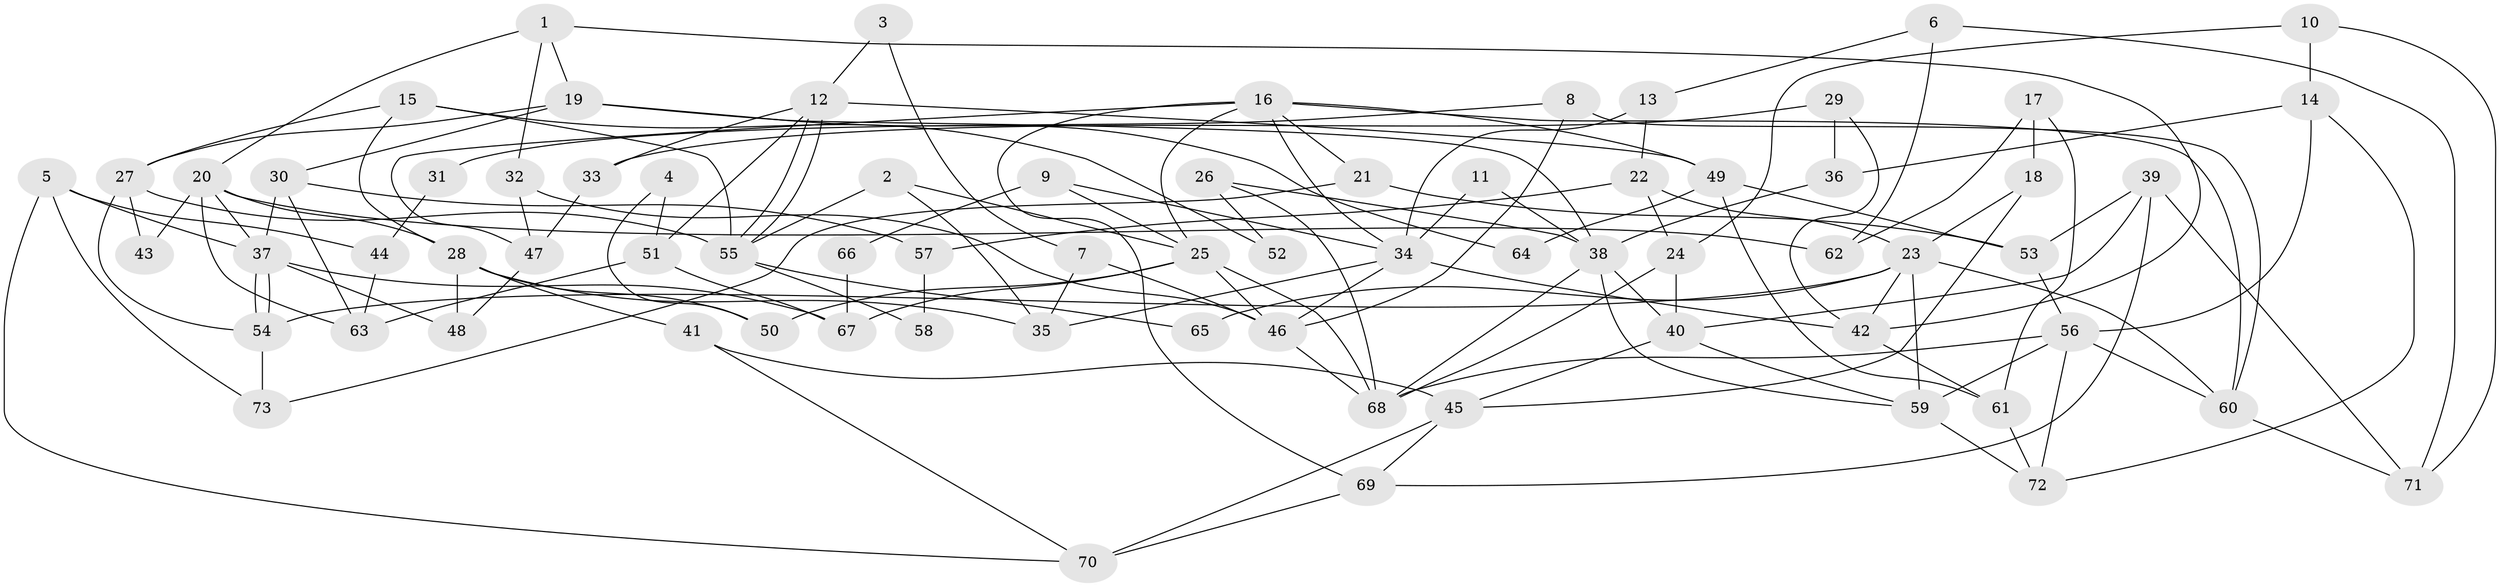 // coarse degree distribution, {2: 0.27586206896551724, 3: 0.1724137931034483, 5: 0.20689655172413793, 6: 0.06896551724137931, 9: 0.06896551724137931, 7: 0.10344827586206896, 14: 0.034482758620689655, 4: 0.06896551724137931}
// Generated by graph-tools (version 1.1) at 2025/52/03/04/25 21:52:52]
// undirected, 73 vertices, 146 edges
graph export_dot {
graph [start="1"]
  node [color=gray90,style=filled];
  1;
  2;
  3;
  4;
  5;
  6;
  7;
  8;
  9;
  10;
  11;
  12;
  13;
  14;
  15;
  16;
  17;
  18;
  19;
  20;
  21;
  22;
  23;
  24;
  25;
  26;
  27;
  28;
  29;
  30;
  31;
  32;
  33;
  34;
  35;
  36;
  37;
  38;
  39;
  40;
  41;
  42;
  43;
  44;
  45;
  46;
  47;
  48;
  49;
  50;
  51;
  52;
  53;
  54;
  55;
  56;
  57;
  58;
  59;
  60;
  61;
  62;
  63;
  64;
  65;
  66;
  67;
  68;
  69;
  70;
  71;
  72;
  73;
  1 -- 19;
  1 -- 42;
  1 -- 20;
  1 -- 32;
  2 -- 55;
  2 -- 25;
  2 -- 35;
  3 -- 7;
  3 -- 12;
  4 -- 50;
  4 -- 51;
  5 -- 37;
  5 -- 73;
  5 -- 44;
  5 -- 70;
  6 -- 71;
  6 -- 62;
  6 -- 13;
  7 -- 35;
  7 -- 46;
  8 -- 46;
  8 -- 60;
  8 -- 31;
  9 -- 25;
  9 -- 34;
  9 -- 66;
  10 -- 14;
  10 -- 71;
  10 -- 24;
  11 -- 34;
  11 -- 38;
  12 -- 49;
  12 -- 55;
  12 -- 55;
  12 -- 33;
  12 -- 51;
  13 -- 22;
  13 -- 34;
  14 -- 56;
  14 -- 36;
  14 -- 72;
  15 -- 27;
  15 -- 28;
  15 -- 52;
  15 -- 55;
  16 -- 34;
  16 -- 47;
  16 -- 21;
  16 -- 25;
  16 -- 49;
  16 -- 60;
  16 -- 69;
  17 -- 61;
  17 -- 18;
  17 -- 62;
  18 -- 45;
  18 -- 23;
  19 -- 30;
  19 -- 38;
  19 -- 27;
  19 -- 64;
  20 -- 28;
  20 -- 37;
  20 -- 43;
  20 -- 62;
  20 -- 63;
  21 -- 53;
  21 -- 73;
  22 -- 24;
  22 -- 23;
  22 -- 57;
  23 -- 60;
  23 -- 54;
  23 -- 42;
  23 -- 59;
  23 -- 65;
  24 -- 68;
  24 -- 40;
  25 -- 46;
  25 -- 50;
  25 -- 67;
  25 -- 68;
  26 -- 68;
  26 -- 38;
  26 -- 52;
  27 -- 55;
  27 -- 43;
  27 -- 54;
  28 -- 41;
  28 -- 35;
  28 -- 48;
  28 -- 50;
  29 -- 33;
  29 -- 42;
  29 -- 36;
  30 -- 63;
  30 -- 37;
  30 -- 57;
  31 -- 44;
  32 -- 46;
  32 -- 47;
  33 -- 47;
  34 -- 42;
  34 -- 35;
  34 -- 46;
  36 -- 38;
  37 -- 54;
  37 -- 54;
  37 -- 48;
  37 -- 67;
  38 -- 59;
  38 -- 68;
  38 -- 40;
  39 -- 40;
  39 -- 69;
  39 -- 53;
  39 -- 71;
  40 -- 45;
  40 -- 59;
  41 -- 45;
  41 -- 70;
  42 -- 61;
  44 -- 63;
  45 -- 69;
  45 -- 70;
  46 -- 68;
  47 -- 48;
  49 -- 53;
  49 -- 61;
  49 -- 64;
  51 -- 67;
  51 -- 63;
  53 -- 56;
  54 -- 73;
  55 -- 58;
  55 -- 65;
  56 -- 72;
  56 -- 59;
  56 -- 60;
  56 -- 68;
  57 -- 58;
  59 -- 72;
  60 -- 71;
  61 -- 72;
  66 -- 67;
  69 -- 70;
}
